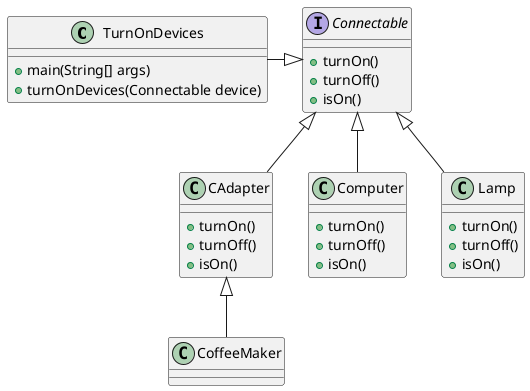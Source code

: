 @startuml

class TurnOnDevices{
    + main(String[] args)
    + turnOnDevices(Connectable device)
}
class CoffeeMaker{}
class Computer{
    + turnOn()
    + turnOff()
    + isOn()
}

class Lamp{
    + turnOn()
    + turnOff()
    + isOn()
}
interface Connectable{
    + turnOn()
    + turnOff()
    + isOn()
}

class CAdapter{
    + turnOn()
    + turnOff()
    + isOn()
}

TurnOnDevices -r-|> Connectable
CAdapter -u-|> Connectable
Lamp -u-|> Connectable
Computer -u-|> Connectable
CoffeeMaker -u-|> CAdapter



@enduml
